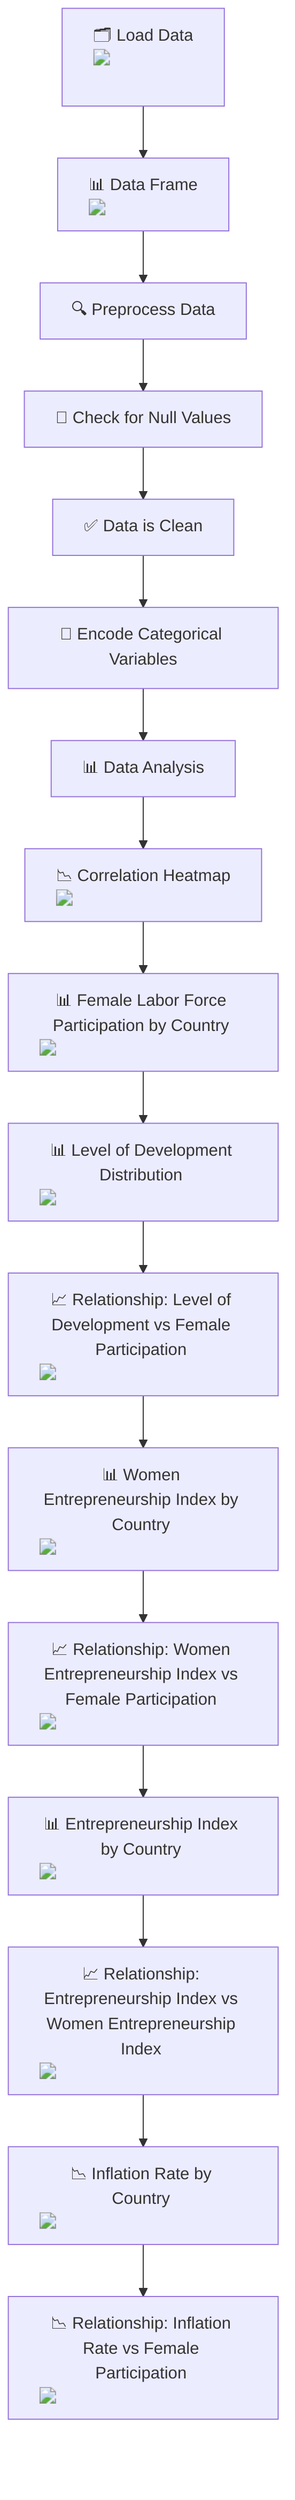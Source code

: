 flowchart TD
    A["🗂️ Load Data <img src='file.svg'/> <br/>"] --> B["📊 Data Frame <img src='table.svg'/>"]
    B --> C["🔍 Preprocess Data"]
    C --> D["🧽 Check for Null Values"]
    D --> E["✅ Data is Clean"]
    E --> F["🔄 Encode Categorical Variables"]
    F --> G["📊 Data Analysis"]
    G --> H["📉 Correlation Heatmap <img src='barplot_template.svg'/>"]
    H --> I["📊 Female Labor Force Participation by Country <img src='barplot_template.svg'/>"]
    I --> J["📊 Level of Development Distribution <img src='hist_template.svg'/>"]
    J --> K["📈 Relationship: Level of Development vs Female Participation <img src='lineplot_template.svg'/>"]
    K --> L["📊 Women Entrepreneurship Index by Country <img src='barplot_template.svg'/>"]
    L --> M["📈 Relationship: Women Entrepreneurship Index vs Female Participation <img src='regplot_template.svg'/>"]
    M --> N["📊 Entrepreneurship Index by Country <img src='barplot_template.svg'/>"]
    N --> O["📈 Relationship: Entrepreneurship Index vs Women Entrepreneurship Index <img src='regplot_template.svg'/>"]
    O --> P["📉 Inflation Rate by Country <img src='barplot_template.svg'/>"]
    P --> Q["📉 Relationship: Inflation Rate vs Female Participation <img src='regplot_template.svg'/>"]